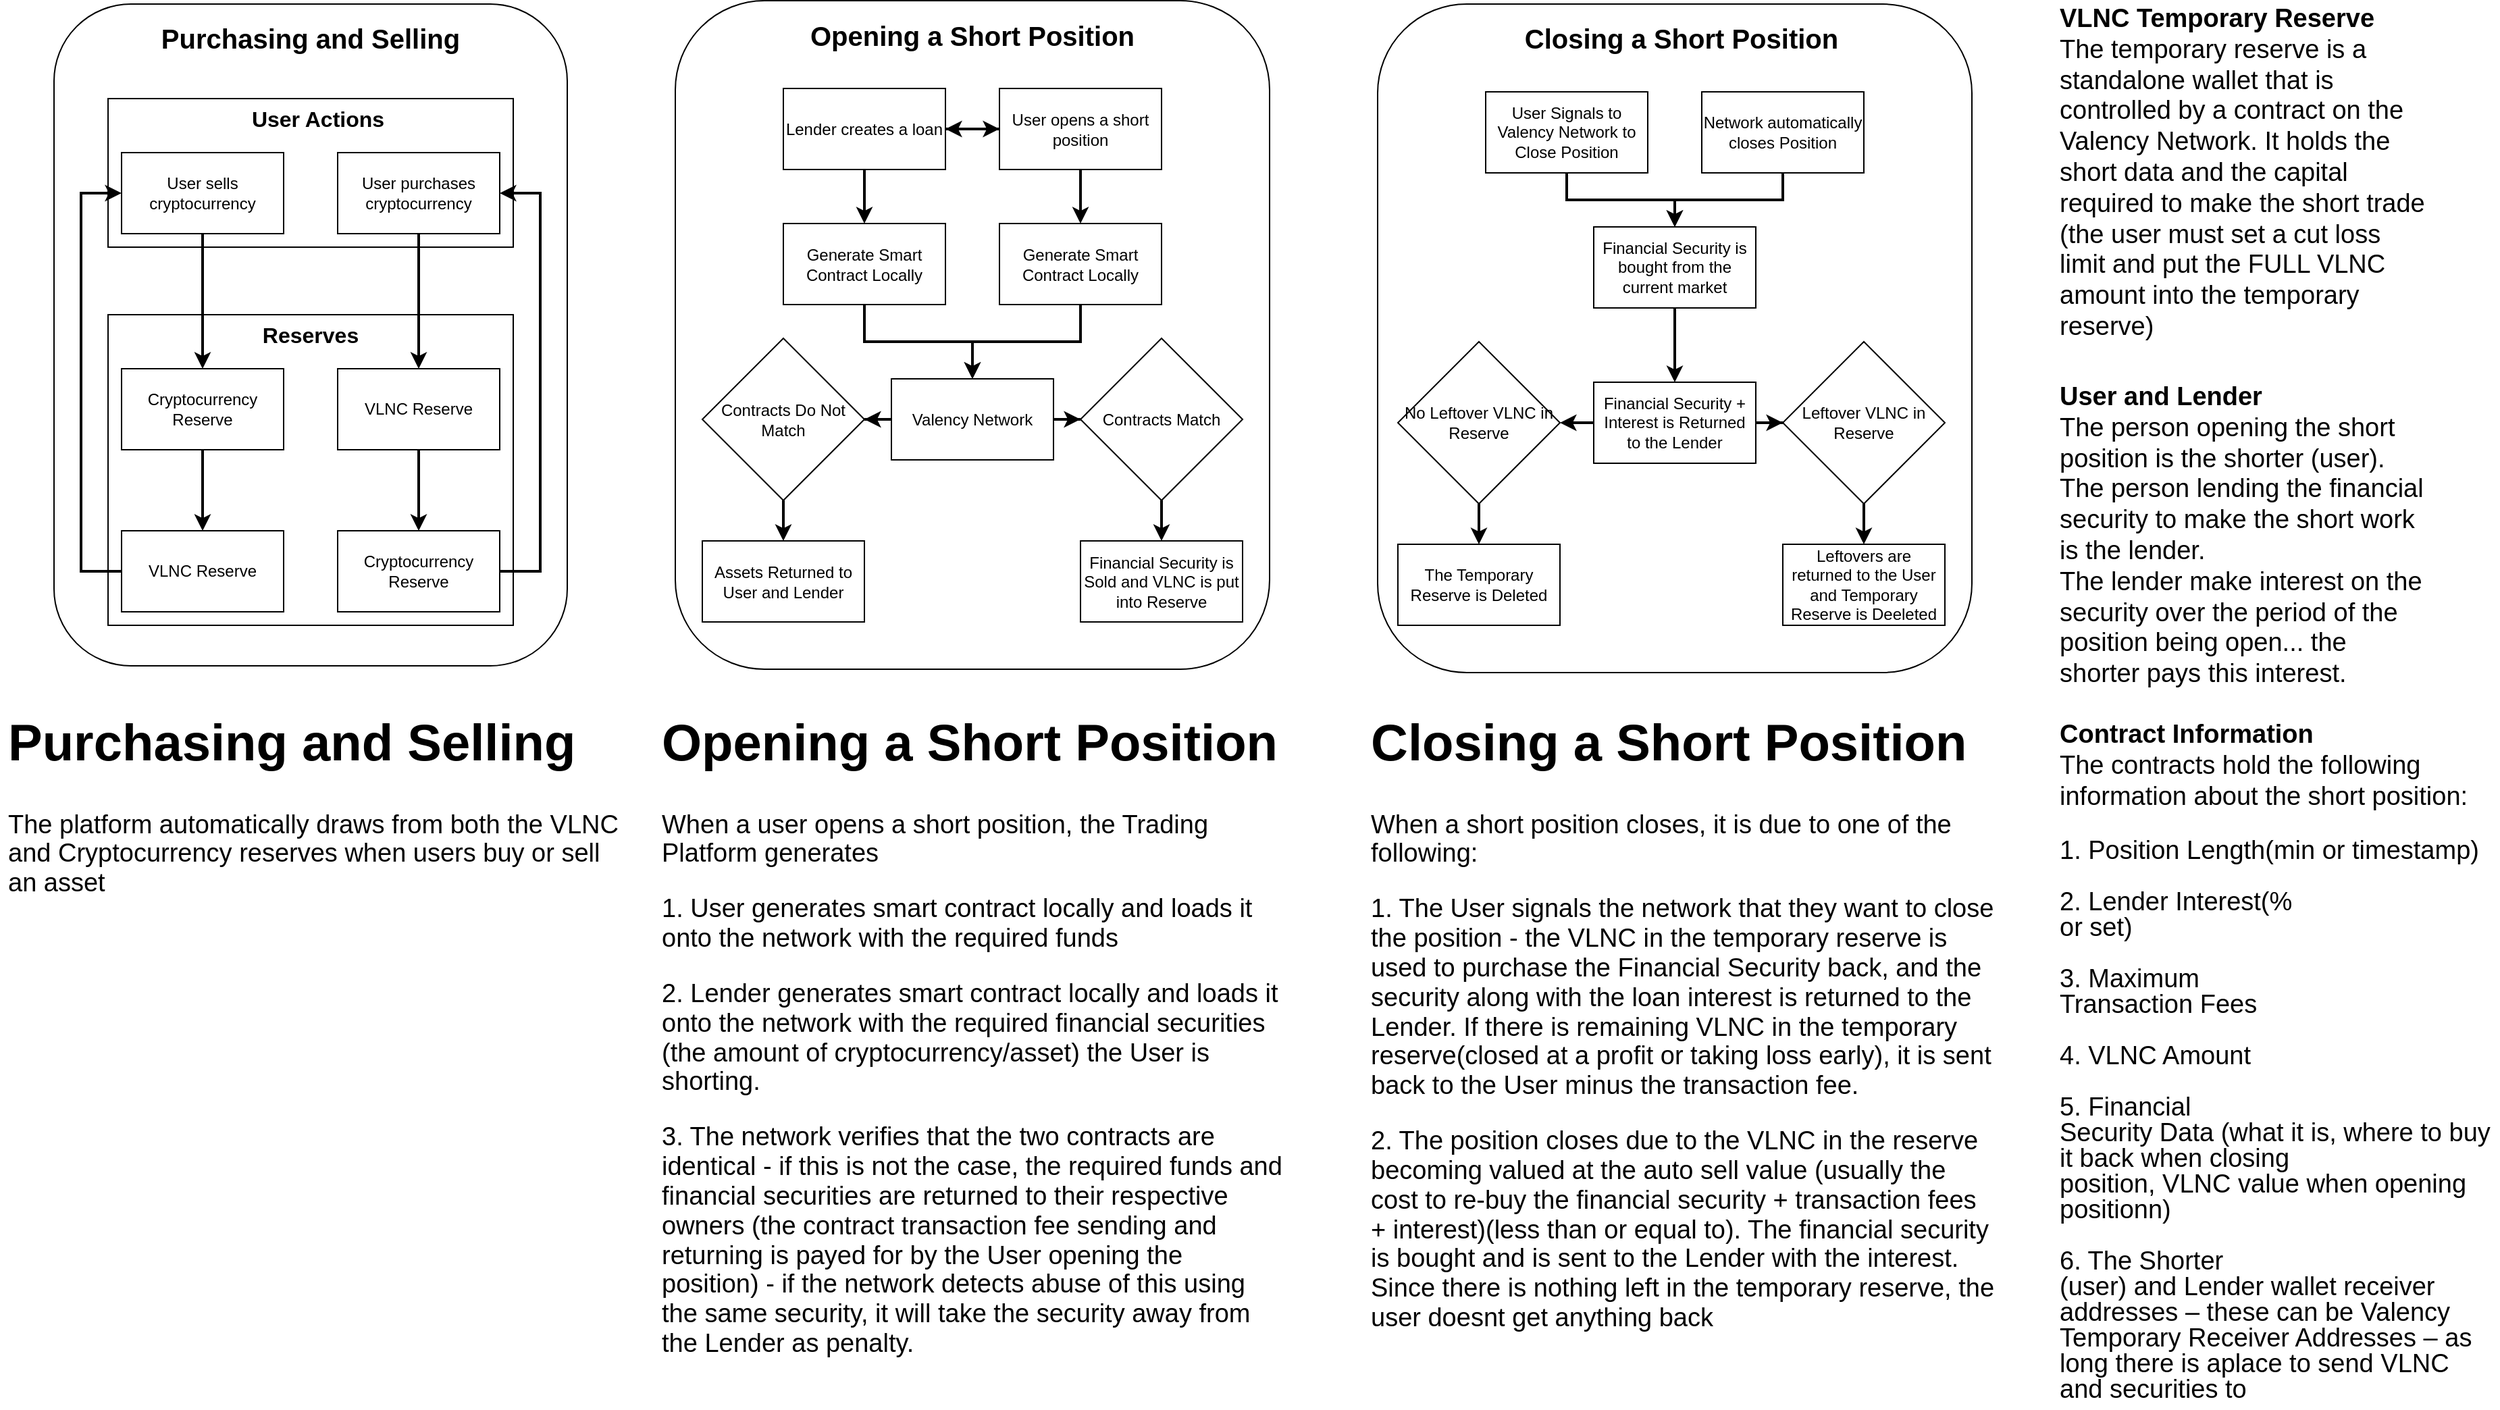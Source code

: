 <mxfile version="20.7.4" type="device"><diagram id="-1UXBkPkLqHoSou1qVUY" name="Page-1"><mxGraphModel dx="1768" dy="1220" grid="1" gridSize="10" guides="1" tooltips="1" connect="1" arrows="1" fold="1" page="1" pageScale="1" pageWidth="850" pageHeight="1100" math="0" shadow="0"><root><mxCell id="0"/><mxCell id="1" parent="0"/><mxCell id="Op1SIUDvyBX4WhXOmli6-19" value="" style="rounded=1;whiteSpace=wrap;html=1;fontSize=19;" vertex="1" parent="1"><mxGeometry x="1020" y="40" width="440" height="495" as="geometry"/></mxCell><mxCell id="ANMUvsiBeg0mu2k476I5-63" value="" style="rounded=1;whiteSpace=wrap;html=1;fontSize=19;" parent="1" vertex="1"><mxGeometry x="500" y="37.5" width="440" height="495" as="geometry"/></mxCell><mxCell id="ANMUvsiBeg0mu2k476I5-28" value="" style="rounded=1;whiteSpace=wrap;html=1;fontSize=16;" parent="1" vertex="1"><mxGeometry x="40" y="40" width="380" height="490" as="geometry"/></mxCell><mxCell id="ANMUvsiBeg0mu2k476I5-26" value="" style="rounded=0;whiteSpace=wrap;html=1;fontSize=16;" parent="1" vertex="1"><mxGeometry x="80" y="270" width="300" height="230" as="geometry"/></mxCell><mxCell id="ANMUvsiBeg0mu2k476I5-24" value="" style="rounded=0;whiteSpace=wrap;html=1;" parent="1" vertex="1"><mxGeometry x="80" y="110" width="300" height="110" as="geometry"/></mxCell><mxCell id="ANMUvsiBeg0mu2k476I5-21" style="edgeStyle=orthogonalEdgeStyle;rounded=0;orthogonalLoop=1;jettySize=auto;html=1;entryX=0.5;entryY=0;entryDx=0;entryDy=0;strokeWidth=2;" parent="1" source="ANMUvsiBeg0mu2k476I5-12" target="ANMUvsiBeg0mu2k476I5-14" edge="1"><mxGeometry relative="1" as="geometry"/></mxCell><mxCell id="ANMUvsiBeg0mu2k476I5-12" value="User sells cryptocurrency" style="rounded=0;whiteSpace=wrap;html=1;" parent="1" vertex="1"><mxGeometry x="90" y="150" width="120" height="60" as="geometry"/></mxCell><mxCell id="ANMUvsiBeg0mu2k476I5-23" style="edgeStyle=orthogonalEdgeStyle;rounded=0;orthogonalLoop=1;jettySize=auto;html=1;entryX=0;entryY=0.5;entryDx=0;entryDy=0;strokeWidth=2;" parent="1" source="ANMUvsiBeg0mu2k476I5-13" target="ANMUvsiBeg0mu2k476I5-12" edge="1"><mxGeometry x="0.143" y="30" relative="1" as="geometry"><Array as="points"><mxPoint x="60" y="460"/><mxPoint x="60" y="180"/></Array><mxPoint as="offset"/></mxGeometry></mxCell><mxCell id="ANMUvsiBeg0mu2k476I5-13" value="VLNC Reserve" style="whiteSpace=wrap;html=1;" parent="1" vertex="1"><mxGeometry x="90" y="430" width="120" height="60" as="geometry"/></mxCell><mxCell id="ANMUvsiBeg0mu2k476I5-22" style="edgeStyle=orthogonalEdgeStyle;rounded=0;orthogonalLoop=1;jettySize=auto;html=1;entryX=0.5;entryY=0;entryDx=0;entryDy=0;strokeWidth=2;" parent="1" source="ANMUvsiBeg0mu2k476I5-14" target="ANMUvsiBeg0mu2k476I5-13" edge="1"><mxGeometry relative="1" as="geometry"/></mxCell><mxCell id="ANMUvsiBeg0mu2k476I5-14" value="Cryptocurrency Reserve" style="whiteSpace=wrap;html=1;" parent="1" vertex="1"><mxGeometry x="90" y="310" width="120" height="60" as="geometry"/></mxCell><mxCell id="ANMUvsiBeg0mu2k476I5-18" style="edgeStyle=orthogonalEdgeStyle;rounded=0;orthogonalLoop=1;jettySize=auto;html=1;entryX=0.5;entryY=0;entryDx=0;entryDy=0;strokeWidth=2;" parent="1" source="ANMUvsiBeg0mu2k476I5-15" target="ANMUvsiBeg0mu2k476I5-16" edge="1"><mxGeometry relative="1" as="geometry"/></mxCell><mxCell id="ANMUvsiBeg0mu2k476I5-15" value="User purchases cryptocurrency" style="rounded=0;whiteSpace=wrap;html=1;" parent="1" vertex="1"><mxGeometry x="250" y="150" width="120" height="60" as="geometry"/></mxCell><mxCell id="ANMUvsiBeg0mu2k476I5-19" style="edgeStyle=orthogonalEdgeStyle;rounded=0;orthogonalLoop=1;jettySize=auto;html=1;entryX=0.5;entryY=0;entryDx=0;entryDy=0;strokeWidth=2;" parent="1" source="ANMUvsiBeg0mu2k476I5-16" target="ANMUvsiBeg0mu2k476I5-17" edge="1"><mxGeometry relative="1" as="geometry"/></mxCell><mxCell id="ANMUvsiBeg0mu2k476I5-16" value="VLNC Reserve" style="whiteSpace=wrap;html=1;" parent="1" vertex="1"><mxGeometry x="250" y="310" width="120" height="60" as="geometry"/></mxCell><mxCell id="ANMUvsiBeg0mu2k476I5-20" style="edgeStyle=orthogonalEdgeStyle;rounded=0;orthogonalLoop=1;jettySize=auto;html=1;entryX=1;entryY=0.5;entryDx=0;entryDy=0;strokeWidth=2;" parent="1" source="ANMUvsiBeg0mu2k476I5-17" target="ANMUvsiBeg0mu2k476I5-15" edge="1"><mxGeometry relative="1" as="geometry"><Array as="points"><mxPoint x="400" y="460"/><mxPoint x="400" y="180"/></Array></mxGeometry></mxCell><mxCell id="ANMUvsiBeg0mu2k476I5-17" value="Cryptocurrency Reserve" style="whiteSpace=wrap;html=1;" parent="1" vertex="1"><mxGeometry x="250" y="430" width="120" height="60" as="geometry"/></mxCell><mxCell id="ANMUvsiBeg0mu2k476I5-25" value="&lt;font style=&quot;font-size: 16px;&quot;&gt;&lt;b&gt;User Actions&lt;/b&gt;&lt;/font&gt;" style="text;html=1;strokeColor=none;fillColor=none;align=center;verticalAlign=middle;whiteSpace=wrap;rounded=0;" parent="1" vertex="1"><mxGeometry x="183" y="110" width="105" height="30" as="geometry"/></mxCell><mxCell id="ANMUvsiBeg0mu2k476I5-27" value="&lt;b&gt;Reserves&lt;/b&gt;" style="text;html=1;strokeColor=none;fillColor=none;align=center;verticalAlign=middle;whiteSpace=wrap;rounded=0;fontSize=16;" parent="1" vertex="1"><mxGeometry x="200" y="270" width="60" height="30" as="geometry"/></mxCell><mxCell id="ANMUvsiBeg0mu2k476I5-30" value="&lt;b&gt;Purchasing and Selling&lt;br&gt;&lt;/b&gt;" style="text;html=1;strokeColor=none;fillColor=none;align=center;verticalAlign=middle;whiteSpace=wrap;rounded=0;fontSize=20;" parent="1" vertex="1"><mxGeometry x="75" y="40" width="310" height="50" as="geometry"/></mxCell><mxCell id="ANMUvsiBeg0mu2k476I5-39" style="edgeStyle=orthogonalEdgeStyle;rounded=0;orthogonalLoop=1;jettySize=auto;html=1;entryX=0.5;entryY=0;entryDx=0;entryDy=0;strokeWidth=2;fontSize=19;" parent="1" source="ANMUvsiBeg0mu2k476I5-32" target="ANMUvsiBeg0mu2k476I5-37" edge="1"><mxGeometry relative="1" as="geometry"/></mxCell><mxCell id="ANMUvsiBeg0mu2k476I5-49" style="edgeStyle=orthogonalEdgeStyle;rounded=0;orthogonalLoop=1;jettySize=auto;html=1;entryX=1;entryY=0.5;entryDx=0;entryDy=0;strokeWidth=2;fontSize=19;" parent="1" source="ANMUvsiBeg0mu2k476I5-32" target="ANMUvsiBeg0mu2k476I5-47" edge="1"><mxGeometry relative="1" as="geometry"/></mxCell><mxCell id="ANMUvsiBeg0mu2k476I5-32" value="User opens a short position" style="rounded=0;whiteSpace=wrap;html=1;" parent="1" vertex="1"><mxGeometry x="740" y="102.5" width="120" height="60" as="geometry"/></mxCell><mxCell id="ANMUvsiBeg0mu2k476I5-52" style="edgeStyle=orthogonalEdgeStyle;rounded=0;orthogonalLoop=1;jettySize=auto;html=1;entryX=0.5;entryY=0;entryDx=0;entryDy=0;strokeWidth=2;fontSize=19;" parent="1" source="ANMUvsiBeg0mu2k476I5-37" target="ANMUvsiBeg0mu2k476I5-41" edge="1"><mxGeometry relative="1" as="geometry"/></mxCell><mxCell id="ANMUvsiBeg0mu2k476I5-37" value="Generate Smart Contract Locally" style="whiteSpace=wrap;html=1;" parent="1" vertex="1"><mxGeometry x="740" y="202.5" width="120" height="60" as="geometry"/></mxCell><mxCell id="ANMUvsiBeg0mu2k476I5-38" value="&lt;div&gt;&lt;b&gt;VLNC Temporary Reserve&lt;/b&gt;&lt;/div&gt;&lt;div&gt;The temporary reserve is a standalone wallet that is controlled by a contract on the Valency Network. It holds the short data and the capital required to make the short trade (the user must set a cut loss limit and put the FULL VLNC amount into the temporary reserve)&lt;br&gt;&lt;/div&gt;" style="text;html=1;strokeColor=none;fillColor=none;spacing=5;spacingTop=-20;whiteSpace=wrap;overflow=hidden;rounded=0;fontSize=19;" parent="1" vertex="1"><mxGeometry x="1520" y="50" width="280" height="240" as="geometry"/></mxCell><mxCell id="ANMUvsiBeg0mu2k476I5-55" value="" style="edgeStyle=orthogonalEdgeStyle;rounded=0;orthogonalLoop=1;jettySize=auto;html=1;strokeWidth=2;fontSize=19;" parent="1" source="ANMUvsiBeg0mu2k476I5-41" target="ANMUvsiBeg0mu2k476I5-54" edge="1"><mxGeometry relative="1" as="geometry"/></mxCell><mxCell id="ANMUvsiBeg0mu2k476I5-57" value="" style="edgeStyle=orthogonalEdgeStyle;rounded=0;orthogonalLoop=1;jettySize=auto;html=1;strokeWidth=2;fontSize=19;" parent="1" source="ANMUvsiBeg0mu2k476I5-41" target="ANMUvsiBeg0mu2k476I5-56" edge="1"><mxGeometry relative="1" as="geometry"/></mxCell><mxCell id="ANMUvsiBeg0mu2k476I5-41" value="&lt;div&gt;Valency Network&lt;br&gt;&lt;/div&gt;" style="whiteSpace=wrap;html=1;" parent="1" vertex="1"><mxGeometry x="660" y="317.5" width="120" height="60" as="geometry"/></mxCell><mxCell id="ANMUvsiBeg0mu2k476I5-45" value="&lt;h1&gt;Opening a Short Position&lt;br&gt;&lt;/h1&gt;&lt;p&gt;When a user opens a short position, the Trading Platform generates&lt;/p&gt;&lt;p&gt;1. User generates smart contract locally and loads it onto the network with the required funds&lt;/p&gt;&lt;p&gt;2. Lender generates smart contract locally and loads it onto the network with the required financial securities (the amount of cryptocurrency/asset) the User is shorting.&lt;/p&gt;&lt;p&gt;3. The network verifies that the two contracts are identical - if this is not the case, the required funds and financial securities are returned to their respective owners (the contract transaction fee sending and returning is payed for by the User opening the position) - if the network detects abuse of this using the same security, it will take the security away from the Lender as penalty.&lt;/p&gt;" style="text;html=1;strokeColor=none;fillColor=none;spacing=5;spacingTop=-20;whiteSpace=wrap;overflow=hidden;rounded=0;fontSize=19;" parent="1" vertex="1"><mxGeometry x="485" y="550" width="470" height="510" as="geometry"/></mxCell><mxCell id="ANMUvsiBeg0mu2k476I5-46" value="&lt;h1&gt;Closing a Short Position&lt;br&gt;&lt;/h1&gt;&lt;p&gt;When a short position closes, it is due to one of the following:&lt;br&gt;&lt;/p&gt;&lt;p&gt;1. The User signals the network that they want to close the position - the VLNC in the temporary reserve is used to purchase the Financial Security back, and the security along with the loan interest is returned to the Lender. If there is remaining VLNC in the temporary reserve(closed at a profit or taking loss early), it is sent back to the User minus the transaction fee.&lt;br&gt;&lt;/p&gt;&lt;p&gt;2. The position closes due to the VLNC in the reserve becoming valued at the auto sell value (usually the cost to re-buy the financial security + transaction fees + interest)(less than or equal to). The financial security is bought and is sent to the Lender with the interest. Since there is nothing left in the temporary reserve, the user doesnt get anything back&lt;/p&gt;" style="text;html=1;strokeColor=none;fillColor=none;spacing=5;spacingTop=-20;whiteSpace=wrap;overflow=hidden;rounded=0;fontSize=19;" parent="1" vertex="1"><mxGeometry x="1010" y="550" width="470" height="500" as="geometry"/></mxCell><mxCell id="ANMUvsiBeg0mu2k476I5-48" style="edgeStyle=orthogonalEdgeStyle;rounded=0;orthogonalLoop=1;jettySize=auto;html=1;strokeWidth=2;fontSize=19;" parent="1" source="ANMUvsiBeg0mu2k476I5-47" target="ANMUvsiBeg0mu2k476I5-32" edge="1"><mxGeometry relative="1" as="geometry"/></mxCell><mxCell id="ANMUvsiBeg0mu2k476I5-51" style="edgeStyle=orthogonalEdgeStyle;rounded=0;orthogonalLoop=1;jettySize=auto;html=1;strokeWidth=2;fontSize=19;" parent="1" source="ANMUvsiBeg0mu2k476I5-47" target="ANMUvsiBeg0mu2k476I5-50" edge="1"><mxGeometry relative="1" as="geometry"/></mxCell><mxCell id="ANMUvsiBeg0mu2k476I5-47" value="Lender creates a loan" style="rounded=0;whiteSpace=wrap;html=1;" parent="1" vertex="1"><mxGeometry x="580" y="102.5" width="120" height="60" as="geometry"/></mxCell><mxCell id="ANMUvsiBeg0mu2k476I5-53" style="edgeStyle=orthogonalEdgeStyle;rounded=0;orthogonalLoop=1;jettySize=auto;html=1;strokeWidth=2;fontSize=19;" parent="1" source="ANMUvsiBeg0mu2k476I5-50" target="ANMUvsiBeg0mu2k476I5-41" edge="1"><mxGeometry relative="1" as="geometry"/></mxCell><mxCell id="ANMUvsiBeg0mu2k476I5-50" value="Generate Smart Contract Locally" style="whiteSpace=wrap;html=1;" parent="1" vertex="1"><mxGeometry x="580" y="202.5" width="120" height="60" as="geometry"/></mxCell><mxCell id="ANMUvsiBeg0mu2k476I5-62" style="edgeStyle=orthogonalEdgeStyle;rounded=0;orthogonalLoop=1;jettySize=auto;html=1;strokeWidth=2;fontSize=19;" parent="1" source="ANMUvsiBeg0mu2k476I5-54" target="ANMUvsiBeg0mu2k476I5-61" edge="1"><mxGeometry relative="1" as="geometry"/></mxCell><mxCell id="ANMUvsiBeg0mu2k476I5-54" value="Contracts Match" style="rhombus;whiteSpace=wrap;html=1;" parent="1" vertex="1"><mxGeometry x="800" y="287.5" width="120" height="120" as="geometry"/></mxCell><mxCell id="ANMUvsiBeg0mu2k476I5-60" style="edgeStyle=orthogonalEdgeStyle;rounded=0;orthogonalLoop=1;jettySize=auto;html=1;strokeWidth=2;fontSize=19;" parent="1" source="ANMUvsiBeg0mu2k476I5-56" target="ANMUvsiBeg0mu2k476I5-59" edge="1"><mxGeometry relative="1" as="geometry"/></mxCell><mxCell id="ANMUvsiBeg0mu2k476I5-56" value="Contracts Do Not Match" style="rhombus;whiteSpace=wrap;html=1;" parent="1" vertex="1"><mxGeometry x="520" y="287.5" width="120" height="120" as="geometry"/></mxCell><mxCell id="ANMUvsiBeg0mu2k476I5-59" value="Assets Returned to User and Lender" style="whiteSpace=wrap;html=1;" parent="1" vertex="1"><mxGeometry x="520" y="437.5" width="120" height="60" as="geometry"/></mxCell><mxCell id="ANMUvsiBeg0mu2k476I5-61" value="Financial Security is Sold and VLNC is put into Reserve" style="whiteSpace=wrap;html=1;" parent="1" vertex="1"><mxGeometry x="800" y="437.5" width="120" height="60" as="geometry"/></mxCell><mxCell id="ANMUvsiBeg0mu2k476I5-65" value="&lt;b&gt;Opening a Short Position&lt;br&gt;&lt;/b&gt;" style="text;html=1;strokeColor=none;fillColor=none;align=center;verticalAlign=middle;whiteSpace=wrap;rounded=0;fontSize=20;" parent="1" vertex="1"><mxGeometry x="565" y="37.5" width="310" height="50" as="geometry"/></mxCell><mxCell id="Op1SIUDvyBX4WhXOmli6-7" style="edgeStyle=orthogonalEdgeStyle;rounded=0;orthogonalLoop=1;jettySize=auto;html=1;strokeWidth=2;" edge="1" parent="1" source="Op1SIUDvyBX4WhXOmli6-1" target="Op1SIUDvyBX4WhXOmli6-4"><mxGeometry relative="1" as="geometry"/></mxCell><mxCell id="Op1SIUDvyBX4WhXOmli6-1" value="User Signals to Valency Network to Close Position" style="rounded=0;whiteSpace=wrap;html=1;" vertex="1" parent="1"><mxGeometry x="1100" y="105" width="120" height="60" as="geometry"/></mxCell><mxCell id="Op1SIUDvyBX4WhXOmli6-2" value="&lt;b&gt;Closing a Short Position&lt;br&gt;&lt;/b&gt;" style="text;html=1;strokeColor=none;fillColor=none;align=center;verticalAlign=middle;whiteSpace=wrap;rounded=0;fontSize=20;" vertex="1" parent="1"><mxGeometry x="1090" y="40" width="310" height="50" as="geometry"/></mxCell><mxCell id="Op1SIUDvyBX4WhXOmli6-10" style="edgeStyle=orthogonalEdgeStyle;rounded=0;orthogonalLoop=1;jettySize=auto;html=1;strokeWidth=2;" edge="1" parent="1" source="Op1SIUDvyBX4WhXOmli6-4" target="Op1SIUDvyBX4WhXOmli6-5"><mxGeometry relative="1" as="geometry"/></mxCell><mxCell id="Op1SIUDvyBX4WhXOmli6-4" value="Financial Security is bought from the current market" style="rounded=0;whiteSpace=wrap;html=1;" vertex="1" parent="1"><mxGeometry x="1180" y="205" width="120" height="60" as="geometry"/></mxCell><mxCell id="Op1SIUDvyBX4WhXOmli6-13" style="edgeStyle=orthogonalEdgeStyle;rounded=0;orthogonalLoop=1;jettySize=auto;html=1;strokeWidth=2;" edge="1" parent="1" source="Op1SIUDvyBX4WhXOmli6-5" target="Op1SIUDvyBX4WhXOmli6-12"><mxGeometry relative="1" as="geometry"/></mxCell><mxCell id="Op1SIUDvyBX4WhXOmli6-14" style="edgeStyle=orthogonalEdgeStyle;rounded=0;orthogonalLoop=1;jettySize=auto;html=1;strokeWidth=2;" edge="1" parent="1" source="Op1SIUDvyBX4WhXOmli6-5" target="Op1SIUDvyBX4WhXOmli6-11"><mxGeometry relative="1" as="geometry"/></mxCell><mxCell id="Op1SIUDvyBX4WhXOmli6-5" value="Financial Security + Interest is Returned to the Lender" style="rounded=0;whiteSpace=wrap;html=1;" vertex="1" parent="1"><mxGeometry x="1180" y="320" width="120" height="60" as="geometry"/></mxCell><mxCell id="Op1SIUDvyBX4WhXOmli6-9" style="edgeStyle=orthogonalEdgeStyle;rounded=0;orthogonalLoop=1;jettySize=auto;html=1;strokeWidth=2;" edge="1" parent="1" source="Op1SIUDvyBX4WhXOmli6-6" target="Op1SIUDvyBX4WhXOmli6-4"><mxGeometry relative="1" as="geometry"/></mxCell><mxCell id="Op1SIUDvyBX4WhXOmli6-6" value="Network automatically closes Position" style="rounded=0;whiteSpace=wrap;html=1;" vertex="1" parent="1"><mxGeometry x="1260" y="105" width="120" height="60" as="geometry"/></mxCell><mxCell id="Op1SIUDvyBX4WhXOmli6-16" style="edgeStyle=orthogonalEdgeStyle;rounded=0;orthogonalLoop=1;jettySize=auto;html=1;strokeWidth=2;" edge="1" parent="1" source="Op1SIUDvyBX4WhXOmli6-11" target="Op1SIUDvyBX4WhXOmli6-15"><mxGeometry relative="1" as="geometry"/></mxCell><mxCell id="Op1SIUDvyBX4WhXOmli6-11" value="No Leftover VLNC in Reserve" style="rhombus;whiteSpace=wrap;html=1;" vertex="1" parent="1"><mxGeometry x="1035" y="290" width="120" height="120" as="geometry"/></mxCell><mxCell id="Op1SIUDvyBX4WhXOmli6-18" style="edgeStyle=orthogonalEdgeStyle;rounded=0;orthogonalLoop=1;jettySize=auto;html=1;strokeWidth=2;" edge="1" parent="1" source="Op1SIUDvyBX4WhXOmli6-12" target="Op1SIUDvyBX4WhXOmli6-17"><mxGeometry relative="1" as="geometry"/></mxCell><mxCell id="Op1SIUDvyBX4WhXOmli6-12" value="Leftover VLNC in Reserve" style="rhombus;whiteSpace=wrap;html=1;" vertex="1" parent="1"><mxGeometry x="1320" y="290" width="120" height="120" as="geometry"/></mxCell><mxCell id="Op1SIUDvyBX4WhXOmli6-15" value="The Temporary Reserve is Deleted" style="whiteSpace=wrap;html=1;" vertex="1" parent="1"><mxGeometry x="1035" y="440" width="120" height="60" as="geometry"/></mxCell><mxCell id="Op1SIUDvyBX4WhXOmli6-17" value="Leftovers are returned to the User and Temporary Reserve is Deeleted" style="whiteSpace=wrap;html=1;" vertex="1" parent="1"><mxGeometry x="1320" y="440" width="120" height="60" as="geometry"/></mxCell><mxCell id="Op1SIUDvyBX4WhXOmli6-20" value="&lt;div&gt;&lt;b&gt;User and Lender&lt;br&gt;&lt;/b&gt;&lt;/div&gt;&lt;div&gt;The person opening the short position is the shorter (user).&lt;/div&gt;&lt;div&gt;The person lending the financial security to make the short work is the lender.&lt;/div&gt;&lt;div&gt;The lender make interest on the security over the period of the position being open... the shorter pays this interest.&lt;br&gt;&lt;/div&gt;" style="text;html=1;strokeColor=none;fillColor=none;spacing=5;spacingTop=-20;whiteSpace=wrap;overflow=hidden;rounded=0;fontSize=19;" vertex="1" parent="1"><mxGeometry x="1520" y="330" width="280" height="240" as="geometry"/></mxCell><mxCell id="Op1SIUDvyBX4WhXOmli6-21" value="&lt;div&gt;&lt;b&gt;Contract Information&lt;br&gt;&lt;/b&gt;&lt;/div&gt;&lt;div&gt;The contracts hold the following information about the short position:&lt;br&gt;&lt;p style=&quot;line-height: 100%; margin-bottom: 0in&quot;&gt;1. Position Length(min or timestamp)&lt;/p&gt;&lt;p style=&quot;line-height: 100%; margin-bottom: 0in&quot;&gt;2. Lender Interest(%&lt;br&gt;or set)&lt;/p&gt;&lt;p style=&quot;line-height: 100%; margin-bottom: 0in&quot;&gt;3. Maximum&lt;br&gt;Transaction Fees&lt;/p&gt;&lt;p style=&quot;line-height: 100%; margin-bottom: 0in&quot;&gt;4. VLNC Amount&lt;/p&gt;&lt;p style=&quot;line-height: 100%; margin-bottom: 0in&quot;&gt;5. Financial&lt;br&gt;Security Data (what it is, where to buy it back when closing&lt;br&gt;position, VLNC value when opening positionn)&lt;/p&gt;&lt;p style=&quot;line-height: 100%; margin-bottom: 0in&quot;&gt;6. The Shorter&lt;br&gt;(user) and Lender wallet receiver addresses – these can be Valency&lt;br&gt;Temporary Receiver Addresses – as long there is aplace to send VLNC&lt;br&gt;and securities to&lt;/p&gt;&lt;br&gt;&lt;p style=&quot;line-height: 100%; margin-bottom: 0in&quot;&gt;&lt;br&gt;&lt;br&gt;&lt;br&gt;&lt;/p&gt;&lt;br&gt;&lt;br&gt;&lt;style type=&quot;text/css&quot;&gt;p { line-height: 115%; margin-bottom: 0.1in; background: transparent }&lt;/style&gt;&lt;/div&gt;" style="text;html=1;strokeColor=none;fillColor=none;spacing=5;spacingTop=-20;whiteSpace=wrap;overflow=hidden;rounded=0;fontSize=19;" vertex="1" parent="1"><mxGeometry x="1520" y="580" width="330" height="500" as="geometry"/></mxCell><mxCell id="Op1SIUDvyBX4WhXOmli6-22" value="&lt;h1&gt;Purchasing and Selling&lt;br&gt;&lt;/h1&gt;&lt;p&gt;The platform automatically draws from both the VLNC and Cryptocurrency reserves when users buy or sell an asset&lt;br&gt;&lt;/p&gt;" style="text;html=1;strokeColor=none;fillColor=none;spacing=5;spacingTop=-20;whiteSpace=wrap;overflow=hidden;rounded=0;fontSize=19;" vertex="1" parent="1"><mxGeometry x="0.5" y="550" width="470" height="510" as="geometry"/></mxCell></root></mxGraphModel></diagram></mxfile>